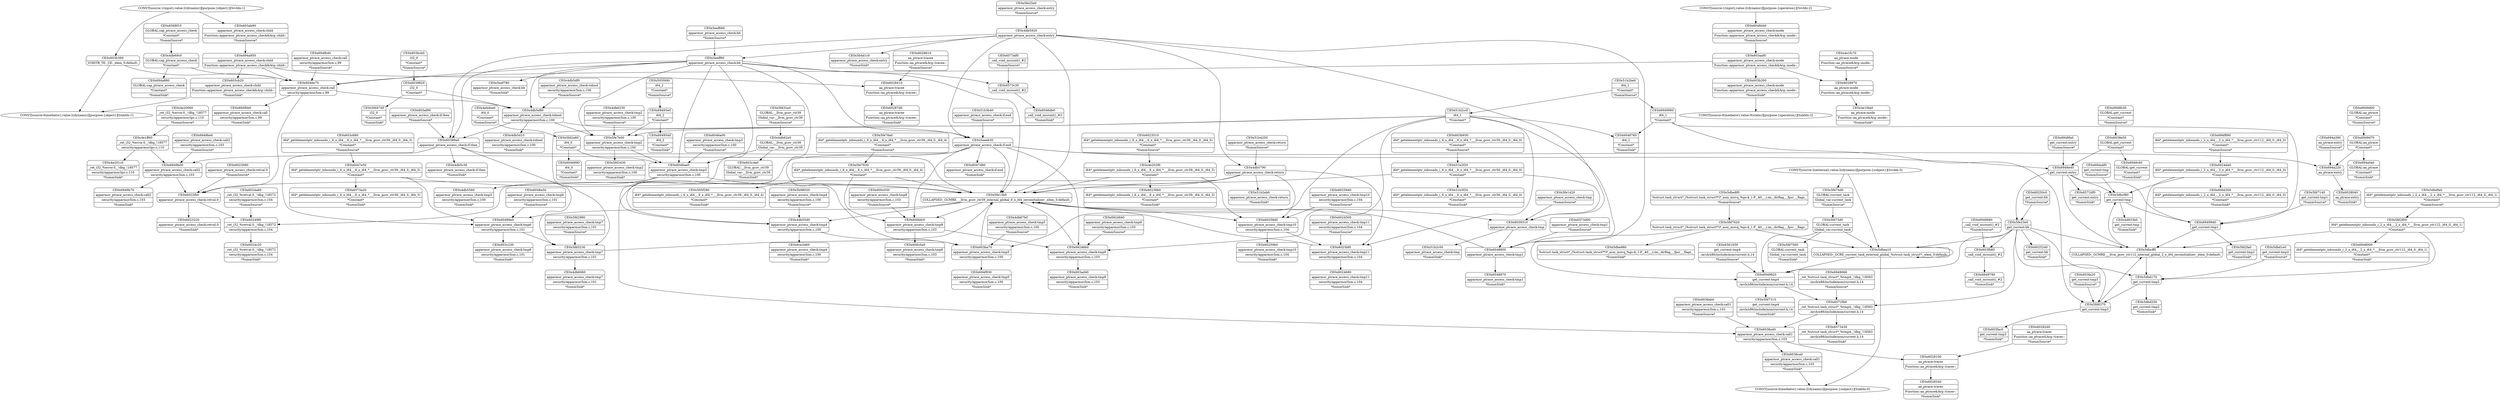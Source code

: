 digraph {
	CE0x6024c20 [shape=record,shape=Mrecord,label="{CE0x6024c20|_ret_i32_%retval.0,_!dbg_!18572|security/apparmor/lsm.c,104|*SummSink*}"]
	CE0x6949960 [shape=record,shape=Mrecord,label="{CE0x6949960|i64_1|*Constant*}"]
	CE0x4db55d0 [shape=record,shape=Mrecord,label="{CE0x4db55d0|apparmor_ptrace_access_check:tmp4|security/apparmor/lsm.c,100}"]
	CE0x4db5920 [shape=record,shape=Mrecord,label="{CE0x4db5920|apparmor_ptrace_access_check:entry}"]
	CE0x603fa20 [shape=record,shape=Mrecord,label="{CE0x603fa20|get_current:tmp3|*SummSource*}"]
	CE0x6573d00 [shape=record,shape=Mrecord,label="{CE0x6573d00|apparmor_ptrace_access_check:tmp1|*SummSource*}"]
	CE0x603cb20 [shape=record,shape=Mrecord,label="{CE0x603cb20|apparmor_ptrace_access_check:child|Function::apparmor_ptrace_access_check&Arg::child::|*SummSink*}"]
	CE0x6561650 [shape=record,shape=Mrecord,label="{CE0x6561650|get_current:tmp4|./arch/x86/include/asm/current.h,14|*SummSource*}"]
	CE0x694a950 [shape=record,shape=Mrecord,label="{CE0x694a950|apparmor_ptrace_access_check:child|Function::apparmor_ptrace_access_check&Arg::child::}"]
	CE0x5fd2a80 [shape=record,shape=Mrecord,label="{CE0x5fd2a80|i64_0|*Constant*}"]
	CE0x4db5560 [shape=record,shape=Mrecord,label="{CE0x4db5560|apparmor_ptrace_access_check:tmp3|security/apparmor/lsm.c,100|*SummSink*}"]
	CE0x51b2be0 [shape=record,shape=Mrecord,label="{CE0x51b2be0|i64_1|*Constant*|*SummSource*}"]
	CE0x5fd7310 [shape=record,shape=Mrecord,label="{CE0x5fd7310|get_current:tmp4|./arch/x86/include/asm/current.h,14|*SummSink*}"]
	CE0x6048870 [shape=record,shape=Mrecord,label="{CE0x6048870|apparmor_ptrace_access_check:tmp1|*SummSink*}"]
	CE0x694a880 [shape=record,shape=Mrecord,label="{CE0x694a880|GLOBAL:cap_ptrace_access_check|*Constant*|*SummSink*}"]
	CE0x5fe1420 [shape=record,shape=Mrecord,label="{CE0x5fe1420|apparmor_ptrace_access_check:tmp|*SummSource*}"]
	CE0x4e1ff40 [shape=record,shape=Mrecord,label="{CE0x4e1ff40|_ret_i32_%error.0,_!dbg_!18577|security/apparmor/ipc.c,110}"]
	CE0x6046990 [shape=record,shape=Mrecord,label="{CE0x6046990|i64_0|*Constant*|*SummSink*}"]
	CE0x505f280 [shape=record,shape=Mrecord,label="{CE0x505f280|i64*_getelementptr_inbounds_(_6_x_i64_,_6_x_i64_*___llvm_gcov_ctr39,_i64_0,_i64_4)|*Constant*|*SummSink*}"]
	CE0x6046a00 [shape=record,shape=Mrecord,label="{CE0x6046a00|apparmor_ptrace_access_check:tmp3|security/apparmor/lsm.c,100|*SummSource*}"]
	CE0x600d300 [shape=record,shape=Mrecord,label="{CE0x600d300|i64*_getelementptr_inbounds_(_2_x_i64_,_2_x_i64_*___llvm_gcov_ctr112,_i64_0,_i64_0)|*Constant*|*SummSink*}"]
	CE0x6046db0 [shape=record,shape=Mrecord,label="{CE0x6046db0|_call_void_mcount()_#2|*SummSink*}"]
	CE0x5dbe8f0 [shape=record,shape=Mrecord,label="{CE0x5dbe8f0|%struct.task_struct*_(%struct.task_struct**)*_asm_movq_%gs:$_1:P_,$0_,_r,im,_dirflag_,_fpsr_,_flags_|*SummSource*}"]
	CE0x5fd7560 [shape=record,shape=Mrecord,label="{CE0x5fd7560|GLOBAL:current_task|Global_var:current_task|*SummSink*}"]
	CE0x4db6060 [shape=record,shape=Mrecord,label="{CE0x4db6060|apparmor_ptrace_access_check:tmp7|security/apparmor/lsm.c,101|*SummSink*}"]
	CE0x4ebdea0 [shape=record,shape=Mrecord,label="{CE0x4ebdea0|i64_0|*Constant*|*SummSource*}"]
	CE0x6038a40 [shape=record,shape=Mrecord,label="{CE0x6038a40|apparmor_ptrace_access_check:call1|security/apparmor/lsm.c,103}"]
	CE0x6572df0 [shape=record,shape=Mrecord,label="{CE0x6572df0|get_current:entry|*SummSink*}"]
	CE0x6039310 [shape=record,shape=Mrecord,label="{CE0x6039310|apparmor_ptrace_access_check:tmp}"]
	CE0x6573c30 [shape=record,shape=Mrecord,label="{CE0x6573c30|_call_void_mcount()_#2}"]
	"CONST[source:0(mediator),value:2(dynamic)][purpose:{object}][SnkIdx:1]"
	CE0x60259b0 [shape=record,shape=Mrecord,label="{CE0x60259b0|apparmor_ptrace_access_check:tmp10|security/apparmor/lsm.c,104|*SummSink*}"]
	CE0x5b4d1c0 [shape=record,shape=Mrecord,label="{CE0x5b4d1c0|apparmor_ptrace_access_check:entry|*SummSink*}"]
	CE0x4e1fc70 [shape=record,shape=Mrecord,label="{CE0x4e1fc70|aa_ptrace:mode|Function::aa_ptrace&Arg::mode::|*SummSource*}"]
	CE0x603b200 [shape=record,shape=Mrecord,label="{CE0x603b200|apparmor_ptrace_access_check:mode|Function::apparmor_ptrace_access_check&Arg::mode::|*SummSink*}"]
	CE0x694a380 [shape=record,shape=Mrecord,label="{CE0x694a380|aa_ptrace:entry|*SummSource*}"]
	"CONST[source:2(external),value:2(dynamic)][purpose:{subject}][SrcIdx:3]"
	CE0x694f930 [shape=record,shape=Mrecord,label="{CE0x694f930|apparmor_ptrace_access_check:tmp5|security/apparmor/lsm.c,100|*SummSink*}"]
	CE0x6038ab0 [shape=record,shape=Mrecord,label="{CE0x6038ab0|apparmor_ptrace_access_check:call1|security/apparmor/lsm.c,103|*SummSource*}"]
	CE0x694a0a0 [shape=record,shape=Mrecord,label="{CE0x694a0a0|GLOBAL:aa_ptrace|*Constant*|*SummSink*}"]
	CE0x4d933b0 [shape=record,shape=Mrecord,label="{CE0x4d933b0|get_current:tmp|*SummSink*}"]
	CE0x5fd2f00 [shape=record,shape=Mrecord,label="{CE0x5fd2f00|i64*_getelementptr_inbounds_(_2_x_i64_,_2_x_i64_*___llvm_gcov_ctr112,_i64_0,_i64_1)|*Constant*}"]
	CE0x6573a20 [shape=record,shape=Mrecord,label="{CE0x6573a20|i64*_getelementptr_inbounds_(_6_x_i64_,_6_x_i64_*___llvm_gcov_ctr39,_i64_0,_i64_3)|*Constant*|*SummSink*}"]
	CE0x6949be0 [shape=record,shape=Mrecord,label="{CE0x6949be0|apparmor_ptrace_access_check:call2|security/apparmor/lsm.c,103|*SummSource*}"]
	CE0x5fd3430 [shape=record,shape=Mrecord,label="{CE0x5fd3430|apparmor_ptrace_access_check:tmp2|security/apparmor/lsm.c,100|*SummSink*}"]
	CE0x6024a60 [shape=record,shape=Mrecord,label="{CE0x6024a60|_ret_i32_%retval.0,_!dbg_!18572|security/apparmor/lsm.c,104|*SummSource*}"]
	CE0x6949680 [shape=record,shape=Mrecord,label="{CE0x6949680|_call_void_mcount()_#2|*SummSource*}"]
	CE0x603ab90 [shape=record,shape=Mrecord,label="{CE0x603ab90|apparmor_ptrace_access_check:child|Function::apparmor_ptrace_access_check&Arg::child::|*SummSource*}"]
	CE0x60249f0 [shape=record,shape=Mrecord,label="{CE0x60249f0|_ret_i32_%retval.0,_!dbg_!18572|security/apparmor/lsm.c,104}"]
	CE0x5dbcf80 [shape=record,shape=Mrecord,label="{CE0x5dbcf80|get_current:tmp}"]
	CE0x51b2c50 [shape=record,shape=Mrecord,label="{CE0x51b2c50|apparmor_ptrace_access_check:tmp|*SummSink*}"]
	CE0x6028610 [shape=record,shape=Mrecord,label="{CE0x6028610|aa_ptrace:tracee|Function::aa_ptrace&Arg::tracee::|*SummSource*}"]
	CE0x4e1fda0 [shape=record,shape=Mrecord,label="{CE0x4e1fda0|aa_ptrace:mode|Function::aa_ptrace&Arg::mode::|*SummSink*}"]
	CE0x5fe25e0 [shape=record,shape=Mrecord,label="{CE0x5fe25e0|apparmor_ptrace_access_check:entry|*SummSource*}"]
	CE0x505f490 [shape=record,shape=Mrecord,label="{CE0x505f490|i64_2|*Constant*|*SummSource*}"]
	CE0x603ad40 [shape=record,shape=Mrecord,label="{CE0x603ad40|apparmor_ptrace_access_check:tmp9|security/apparmor/lsm.c,103|*SummSink*}"]
	CE0x5fd3230 [shape=record,shape=Mrecord,label="{CE0x5fd3230|apparmor_ptrace_access_check:tmp7|security/apparmor/lsm.c,101}"]
	CE0x4db69c0 [shape=record,shape=Mrecord,label="{CE0x4db69c0|GLOBAL:cap_ptrace_access_check|*Constant*}"]
	CE0x4e201c0 [shape=record,shape=Mrecord,label="{CE0x4e201c0|_ret_i32_%error.0,_!dbg_!18577|security/apparmor/ipc.c,110|*SummSink*}"]
	CE0x6024680 [shape=record,shape=Mrecord,label="{CE0x6024680|apparmor_ptrace_access_check:tmp11|security/apparmor/lsm.c,104|*SummSink*}"]
	CE0x6948c60 [shape=record,shape=Mrecord,label="{CE0x6948c60|GLOBAL:get_current|*Constant*|*SummSink*}"]
	CE0x5fd32a0 [shape=record,shape=Mrecord,label="{CE0x5fd32a0|GLOBAL:__llvm_gcov_ctr39|Global_var:__llvm_gcov_ctr39|*SummSource*}"]
	CE0x603fb80 [shape=record,shape=Mrecord,label="{CE0x603fb80|_call_void_mcount()_#2}"]
	CE0x6023220 [shape=record,shape=Mrecord,label="{CE0x6023220|apparmor_ptrace_access_check:retval.0|*SummSink*}"]
	CE0x6046ae0 [shape=record,shape=Mrecord,label="{CE0x6046ae0|apparmor_ptrace_access_check:tmp3|security/apparmor/lsm.c,100}"]
	CE0x60250c0 [shape=record,shape=Mrecord,label="{CE0x60250c0|get_current:bb|*SummSource*}"]
	CE0x6949780 [shape=record,shape=Mrecord,label="{CE0x6949780|_call_void_mcount()_#2|*SummSink*}"]
	CE0x694a220 [shape=record,shape=Mrecord,label="{CE0x694a220|aa_ptrace:entry}"]
	CE0x603b930 [shape=record,shape=Mrecord,label="{CE0x603b930|i64*_getelementptr_inbounds_(_6_x_i64_,_6_x_i64_*___llvm_gcov_ctr39,_i64_0,_i64_0)|*Constant*|*SummSource*}"]
	CE0x60489e0 [shape=record,shape=Mrecord,label="{CE0x60489e0|apparmor_ptrace_access_check:tmp6|security/apparmor/lsm.c,101}"]
	CE0x60282d0 [shape=record,shape=Mrecord,label="{CE0x60282d0|aa_ptrace:tracer|Function::aa_ptrace&Arg::tracer::|*SummSource*}"]
	CE0x51b4200 [shape=record,shape=Mrecord,label="{CE0x51b4200|apparmor_ptrace_access_check:return|*SummSource*}"]
	CE0x6024da0 [shape=record,shape=Mrecord,label="{CE0x6024da0|i64*_getelementptr_inbounds_(_2_x_i64_,_2_x_i64_*___llvm_gcov_ctr112,_i64_0,_i64_0)|*Constant*}"]
	CE0x6022fb0 [shape=record,shape=Mrecord,label="{CE0x6022fb0|apparmor_ptrace_access_check:retval.0}"]
	CE0x5fe13b0 [shape=record,shape=Mrecord,label="{CE0x5fe13b0|COLLAPSED:_GCMRE___llvm_gcov_ctr39_internal_global_6_x_i64_zeroinitializer:_elem_0:default:}"]
	CE0x5eef680 [shape=record,shape=Mrecord,label="{CE0x5eef680|apparmor_ptrace_access_check:bb|*SummSource*}"]
	CE0x5eef780 [shape=record,shape=Mrecord,label="{CE0x5eef780|apparmor_ptrace_access_check:bb|*SummSink*}"]
	CE0x5fd2fa0 [shape=record,shape=Mrecord,label="{CE0x5fd2fa0|get_current:tmp1|*SummSink*}"]
	CE0x600bfc0 [shape=record,shape=Mrecord,label="{CE0x600bfc0|apparmor_ptrace_access_check:tmp8|security/apparmor/lsm.c,103}"]
	CE0x6023bf0 [shape=record,shape=Mrecord,label="{CE0x6023bf0|apparmor_ptrace_access_check:tmp11|security/apparmor/lsm.c,104}"]
	CE0x6948e40 [shape=record,shape=Mrecord,label="{CE0x6948e40|get_current:entry}"]
	CE0x5fd7140 [shape=record,shape=Mrecord,label="{CE0x5fd7140|get_current:tmp1|*SummSource*}"]
	CE0x51b3b40 [shape=record,shape=Mrecord,label="{CE0x51b3b40|apparmor_ptrace_access_check:if.end|*SummSource*}"]
	"CONST[source:1(input),value:2(dynamic)][purpose:{object}][SrcIdx:1]"
	CE0x603ba70 [shape=record,shape=Mrecord,label="{CE0x603ba70|apparmor_ptrace_access_check:tmp5|security/apparmor/lsm.c,100}"]
	CE0x5b98020 [shape=record,shape=Mrecord,label="{CE0x5b98020|apparmor_ptrace_access_check:tmp4|security/apparmor/lsm.c,100|*SummSource*}"]
	CE0x6949b70 [shape=record,shape=Mrecord,label="{CE0x6949b70|apparmor_ptrace_access_check:call2|security/apparmor/lsm.c,103|*SummSink*}"]
	CE0x4db5d80 [shape=record,shape=Mrecord,label="{CE0x4db5d80|apparmor_ptrace_access_check:tobool|security/apparmor/lsm.c,100}"]
	CE0x6047d80 [shape=record,shape=Mrecord,label="{CE0x6047d80|apparmor_ptrace_access_check:if.end|*SummSink*}"]
	CE0x603bcb0 [shape=record,shape=Mrecord,label="{CE0x603bcb0|i32_0|*Constant*|*SummSource*}"]
	CE0x4db5d10 [shape=record,shape=Mrecord,label="{CE0x4db5d10|apparmor_ptrace_access_check:tobool|security/apparmor/lsm.c,100|*SummSink*}"]
	CE0x5dbea10 [shape=record,shape=Mrecord,label="{CE0x5dbea10|COLLAPSED:_GCRE_current_task_external_global_%struct.task_struct*:_elem_0:default:}"]
	CE0x6038e50 [shape=record,shape=Mrecord,label="{CE0x6038e50|GLOBAL:get_current|*Constant*}"]
	CE0x6028410 [shape=record,shape=Mrecord,label="{CE0x6028410|aa_ptrace:tracee|Function::aa_ptrace&Arg::tracee::}"]
	CE0x6028970 [shape=record,shape=Mrecord,label="{CE0x6028970|aa_ptrace:mode|Function::aa_ptrace&Arg::mode::}"]
	CE0x6949060 [shape=record,shape=Mrecord,label="{CE0x6949060|_ret_%struct.task_struct*_%tmp4,_!dbg_!18563|./arch/x86/include/asm/current.h,14|*SummSource*}"]
	CE0x5fe7b00 [shape=record,shape=Mrecord,label="{CE0x5fe7b00|apparmor_ptrace_access_check:tmp2|security/apparmor/lsm.c,100}"]
	CE0x6949d70 [shape=record,shape=Mrecord,label="{CE0x6949d70|GLOBAL:aa_ptrace|*Constant*}"]
	CE0x6023510 [shape=record,shape=Mrecord,label="{CE0x6023510|i64*_getelementptr_inbounds_(_6_x_i64_,_6_x_i64_*___llvm_gcov_ctr39,_i64_0,_i64_5)|*Constant*|*SummSource*}"]
	CE0x5dbd1e0 [shape=record,shape=Mrecord,label="{CE0x5dbd1e0|get_current:tmp2|*SummSource*}"]
	CE0x6025940 [shape=record,shape=Mrecord,label="{CE0x6025940|apparmor_ptrace_access_check:tmp10|security/apparmor/lsm.c,104|*SummSource*}"]
	CE0x4e202f0 [shape=record,shape=Mrecord,label="{CE0x4e202f0|i64*_getelementptr_inbounds_(_6_x_i64_,_6_x_i64_*___llvm_gcov_ctr39,_i64_0,_i64_5)|*Constant*}"]
	CE0x69493e0 [shape=record,shape=Mrecord,label="{CE0x69493e0|i64_2|*Constant*}"]
	CE0x600c030 [shape=record,shape=Mrecord,label="{CE0x600c030|apparmor_ptrace_access_check:tmp8|security/apparmor/lsm.c,103|*SummSource*}"]
	CE0x6039820 [shape=record,shape=Mrecord,label="{CE0x6039820|i32_0|*Constant*}"]
	CE0x5fd74d0 [shape=record,shape=Mrecord,label="{CE0x5fd74d0|GLOBAL:current_task|Global_var:current_task|*SummSource*}"]
	CE0x6028040 [shape=record,shape=Mrecord,label="{CE0x6028040|aa_ptrace:entry|*SummSink*}"]
	"CONST[source:0(mediator),value:0(static)][purpose:{operation}][SnkIdx:2]"
	CE0x5fd2990 [shape=record,shape=Mrecord,label="{CE0x5fd2990|apparmor_ptrace_access_check:tmp7|security/apparmor/lsm.c,101|*SummSource*}"]
	CE0x4db5790 [shape=record,shape=Mrecord,label="{CE0x4db5790|apparmor_ptrace_access_check:return}"]
	CE0x60389a0 [shape=record,shape=Mrecord,label="{CE0x60389a0|apparmor_ptrace_access_check:if.then}"]
	CE0x6048a50 [shape=record,shape=Mrecord,label="{CE0x6048a50|apparmor_ptrace_access_check:tmp6|security/apparmor/lsm.c,101|*SummSource*}"]
	CE0x6948000 [shape=record,shape=Mrecord,label="{CE0x6948000|i64*_getelementptr_inbounds_(_2_x_i64_,_2_x_i64_*___llvm_gcov_ctr112,_i64_0,_i64_1)|*Constant*|*SummSink*}"]
	CE0x6028340 [shape=record,shape=Mrecord,label="{CE0x6028340|aa_ptrace:tracer|Function::aa_ptrace&Arg::tracer::|*SummSink*}"]
	CE0x60236b0 [shape=record,shape=Mrecord,label="{CE0x60236b0|i64*_getelementptr_inbounds_(_6_x_i64_,_6_x_i64_*___llvm_gcov_ctr39,_i64_0,_i64_5)|*Constant*|*SummSink*}"]
	CE0x4db6230 [shape=record,shape=Mrecord,label="{CE0x4db6230|apparmor_ptrace_access_check:tmp2|security/apparmor/lsm.c,100|*SummSource*}"]
	CE0x5fd6370 [shape=record,shape=Mrecord,label="{CE0x5fd6370|get_current:tmp3}"]
	CE0x4db62a0 [shape=record,shape=Mrecord,label="{CE0x4db62a0|GLOBAL:__llvm_gcov_ctr39|Global_var:__llvm_gcov_ctr39}"]
	CE0x603af90 [shape=record,shape=Mrecord,label="{CE0x603af90|apparmor_ptrace_access_check:if.then|*SummSource*}"]
	CE0x603fac0 [shape=record,shape=Mrecord,label="{CE0x603fac0|get_current:tmp3|*SummSink*}"]
	CE0x4db5df0 [shape=record,shape=Mrecord,label="{CE0x4db5df0|apparmor_ptrace_access_check:tobool|security/apparmor/lsm.c,100|*SummSource*}"]
	CE0x6038ca0 [shape=record,shape=Mrecord,label="{CE0x6038ca0|apparmor_ptrace_access_check:call1|security/apparmor/lsm.c,103|*SummSink*}"]
	CE0x6949b00 [shape=record,shape=Mrecord,label="{CE0x6949b00|apparmor_ptrace_access_check:call2|security/apparmor/lsm.c,103}"]
	"CONST[source:0(mediator),value:2(dynamic)][purpose:{subject}][SnkIdx:0]"
	CE0x5fe23e0 [shape=record,shape=Mrecord,label="{CE0x5fe23e0|get_current:bb}"]
	CE0x694f890 [shape=record,shape=Mrecord,label="{CE0x694f890|i64*_getelementptr_inbounds_(_2_x_i64_,_2_x_i64_*___llvm_gcov_ctr112,_i64_0,_i64_0)|*Constant*|*SummSource*}"]
	CE0x603c230 [shape=record,shape=Mrecord,label="{CE0x603c230|apparmor_ptrace_access_check:tmp6|security/apparmor/lsm.c,101|*SummSink*}"]
	CE0x694fbb0 [shape=record,shape=Mrecord,label="{CE0x694fbb0|apparmor_ptrace_access_check:call|security/apparmor/lsm.c,99|*SummSink*}"]
	CE0x694fb40 [shape=record,shape=Mrecord,label="{CE0x694fb40|apparmor_ptrace_access_check:call|security/apparmor/lsm.c,99|*SummSource*}"]
	CE0x6024500 [shape=record,shape=Mrecord,label="{CE0x6024500|apparmor_ptrace_access_check:tmp11|security/apparmor/lsm.c,104|*SummSource*}"]
	CE0x6949d00 [shape=record,shape=Mrecord,label="{CE0x6949d00|GLOBAL:aa_ptrace|*Constant*|*SummSource*}"]
	CE0x5dbd170 [shape=record,shape=Mrecord,label="{CE0x5dbd170|get_current:tmp2}"]
	CE0x603b360 [shape=record,shape=Mrecord,label="{CE0x603b360|VOIDTB_TE:_CE:_elem_0:default:}"]
	CE0x5fd7620 [shape=record,shape=Mrecord,label="{CE0x5fd7620|%struct.task_struct*_(%struct.task_struct**)*_asm_movq_%gs:$_1:P_,$0_,_r,im,_dirflag_,_fpsr_,_flags_}"]
	CE0x6047e50 [shape=record,shape=Mrecord,label="{CE0x6047e50|i64*_getelementptr_inbounds_(_6_x_i64_,_6_x_i64_*___llvm_gcov_ctr39,_i64_0,_i64_3)|*Constant*}"]
	CE0x6048800 [shape=record,shape=Mrecord,label="{CE0x6048800|apparmor_ptrace_access_check:tmp1}"]
	CE0x5fd47d0 [shape=record,shape=Mrecord,label="{CE0x5fd47d0|i32_0|*Constant*|*SummSink*}"]
	CE0x5fe78a0 [shape=record,shape=Mrecord,label="{CE0x5fe78a0|i64*_getelementptr_inbounds_(_6_x_i64_,_6_x_i64_*___llvm_gcov_ctr39,_i64_0,_i64_4)|*Constant*|*SummSource*}"]
	CE0x5fe7830 [shape=record,shape=Mrecord,label="{CE0x5fe7830|i64*_getelementptr_inbounds_(_6_x_i64_,_6_x_i64_*___llvm_gcov_ctr39,_i64_0,_i64_4)|*Constant*}"]
	CE0x6924840 [shape=record,shape=Mrecord,label="{CE0x6924840|apparmor_ptrace_access_check:tmp9|security/apparmor/lsm.c,103|*SummSource*}"]
	CE0x6023080 [shape=record,shape=Mrecord,label="{CE0x6023080|apparmor_ptrace_access_check:retval.0|*SummSource*}"]
	CE0x603c4a0 [shape=record,shape=Mrecord,label="{CE0x603c4a0|GLOBAL:__llvm_gcov_ctr39|Global_var:__llvm_gcov_ctr39|*SummSink*}"]
	CE0x6949540 [shape=record,shape=Mrecord,label="{CE0x6949540|i64_2|*Constant*|*SummSink*}"]
	CE0x60287d0 [shape=record,shape=Mrecord,label="{CE0x60287d0|aa_ptrace:tracee|Function::aa_ptrace&Arg::tracee::|*SummSink*}"]
	CE0x5dbdfa0 [shape=record,shape=Mrecord,label="{CE0x5dbdfa0|i64*_getelementptr_inbounds_(_2_x_i64_,_2_x_i64_*___llvm_gcov_ctr112,_i64_0,_i64_1)|*Constant*|*SummSource*}"]
	CE0x5dbcff0 [shape=record,shape=Mrecord,label="{CE0x5dbcff0|COLLAPSED:_GCMRE___llvm_gcov_ctr112_internal_global_2_x_i64_zeroinitializer:_elem_0:default:}"]
	CE0x5eeff60 [shape=record,shape=Mrecord,label="{CE0x5eeff60|apparmor_ptrace_access_check:bb}"]
	CE0x6048760 [shape=record,shape=Mrecord,label="{CE0x6048760|i64_1|*Constant*|*SummSink*}"]
	CE0x6948fa0 [shape=record,shape=Mrecord,label="{CE0x6948fa0|get_current:entry|*SummSource*}"]
	CE0x4db67b0 [shape=record,shape=Mrecord,label="{CE0x4db67b0|apparmor_ptrace_access_check:tmp5|security/apparmor/lsm.c,100|*SummSource*}"]
	CE0x51b3f20 [shape=record,shape=Mrecord,label="{CE0x51b3f20|i64*_getelementptr_inbounds_(_6_x_i64_,_6_x_i64_*___llvm_gcov_ctr39,_i64_0,_i64_0)|*Constant*|*SummSink*}"]
	CE0x603aaf0 [shape=record,shape=Mrecord,label="{CE0x603aaf0|apparmor_ptrace_access_check:mode|Function::apparmor_ptrace_access_check&Arg::mode::}"]
	CE0x6948b30 [shape=record,shape=Mrecord,label="{CE0x6948b30|GLOBAL:get_current|*Constant*|*SummSource*}"]
	CE0x5dbd250 [shape=record,shape=Mrecord,label="{CE0x5dbd250|get_current:tmp2|*SummSink*}"]
	CE0x5dbe980 [shape=record,shape=Mrecord,label="{CE0x5dbe980|%struct.task_struct*_(%struct.task_struct**)*_asm_movq_%gs:$_1:P_,$0_,_r,im,_dirflag_,_fpsr_,_flags_|*SummSink*}"]
	CE0x600c0a0 [shape=record,shape=Mrecord,label="{CE0x600c0a0|apparmor_ptrace_access_check:tmp8|security/apparmor/lsm.c,103|*SummSink*}"]
	CE0x6048d40 [shape=record,shape=Mrecord,label="{CE0x6048d40|apparmor_ptrace_access_check:mode|Function::apparmor_ptrace_access_check&Arg::mode::|*SummSource*}"]
	CE0x6046e70 [shape=record,shape=Mrecord,label="{CE0x6046e70|apparmor_ptrace_access_check:call|security/apparmor/lsm.c,99}"]
	CE0x69246b0 [shape=record,shape=Mrecord,label="{CE0x69246b0|apparmor_ptrace_access_check:tmp9|security/apparmor/lsm.c,103}"]
	CE0x6572fb0 [shape=record,shape=Mrecord,label="{CE0x6572fb0|_ret_%struct.task_struct*_%tmp4,_!dbg_!18563|./arch/x86/include/asm/current.h,14}"]
	CE0x694a4f0 [shape=record,shape=Mrecord,label="{CE0x694a4f0|get_current:tmp|*SummSource*}"]
	CE0x51b2f20 [shape=record,shape=Mrecord,label="{CE0x51b2f20|i64*_getelementptr_inbounds_(_6_x_i64_,_6_x_i64_*___llvm_gcov_ctr39,_i64_0,_i64_0)|*Constant*}"]
	CE0x6568f10 [shape=record,shape=Mrecord,label="{CE0x6568f10|GLOBAL:cap_ptrace_access_check|*Constant*|*SummSource*}"]
	CE0x6949820 [shape=record,shape=Mrecord,label="{CE0x6949820|get_current:tmp4|./arch/x86/include/asm/current.h,14}"]
	CE0x5fd73d0 [shape=record,shape=Mrecord,label="{CE0x5fd73d0|GLOBAL:current_task|Global_var:current_task}"]
	CE0x51b2eb0 [shape=record,shape=Mrecord,label="{CE0x51b2eb0|apparmor_ptrace_access_check:return|*SummSink*}"]
	CE0x69499d0 [shape=record,shape=Mrecord,label="{CE0x69499d0|get_current:tmp1}"]
	CE0x6573df0 [shape=record,shape=Mrecord,label="{CE0x6573df0|_call_void_mcount()_#2|*SummSource*}"]
	CE0x603c680 [shape=record,shape=Mrecord,label="{CE0x603c680|i64*_getelementptr_inbounds_(_6_x_i64_,_6_x_i64_*___llvm_gcov_ctr39,_i64_0,_i64_3)|*Constant*|*SummSource*}"]
	CE0x51b2cc0 [shape=record,shape=Mrecord,label="{CE0x51b2cc0|i64_1|*Constant*}"]
	CE0x6028100 [shape=record,shape=Mrecord,label="{CE0x6028100|aa_ptrace:tracer|Function::aa_ptrace&Arg::tracer::}"]
	CE0x6ce3d60 [shape=record,shape=Mrecord,label="{CE0x6ce3d60|apparmor_ptrace_access_check:tmp4|security/apparmor/lsm.c,100|*SummSink*}"]
	CE0x4e20060 [shape=record,shape=Mrecord,label="{CE0x4e20060|_ret_i32_%error.0,_!dbg_!18577|security/apparmor/ipc.c,110|*SummSource*}"]
	"CONST[source:1(input),value:2(dynamic)][purpose:{operation}][SrcIdx:2]"
	CE0x6573430 [shape=record,shape=Mrecord,label="{CE0x6573430|_ret_%struct.task_struct*_%tmp4,_!dbg_!18563|./arch/x86/include/asm/current.h,14|*SummSink*}"]
	CE0x60258d0 [shape=record,shape=Mrecord,label="{CE0x60258d0|apparmor_ptrace_access_check:tmp10|security/apparmor/lsm.c,104}"]
	CE0x4db5c30 [shape=record,shape=Mrecord,label="{CE0x4db5c30|apparmor_ptrace_access_check:if.then|*SummSink*}"]
	CE0x5eeeb30 [shape=record,shape=Mrecord,label="{CE0x5eeeb30|apparmor_ptrace_access_check:if.end}"]
	CE0x6025240 [shape=record,shape=Mrecord,label="{CE0x6025240|get_current:bb|*SummSink*}"]
	CE0x6048800 -> CE0x6048870
	CE0x69499d0 -> CE0x5dbcff0
	CE0x51b2f20 -> CE0x51b3f20
	CE0x4e202f0 -> CE0x60258d0
	CE0x5eeff60 -> CE0x60389a0
	CE0x4db5920 -> CE0x5eeeb30
	CE0x5fe13b0 -> CE0x60489e0
	CE0x5fd2990 -> CE0x5fd3230
	CE0x69493e0 -> CE0x5fe7b00
	CE0x6949be0 -> CE0x6949b00
	CE0x5fd6370 -> CE0x603fac0
	CE0x5eeeb30 -> CE0x5fe13b0
	CE0x6949820 -> CE0x5fd7310
	CE0x6038ca0 -> "CONST[source:0(mediator),value:2(dynamic)][purpose:{subject}][SnkIdx:0]"
	CE0x4ebdea0 -> CE0x5fd2a80
	CE0x5fe7b00 -> CE0x5fd3430
	CE0x6572fb0 -> CE0x6573430
	CE0x51b2cc0 -> CE0x603ba70
	CE0x6924840 -> CE0x69246b0
	CE0x5dbea10 -> CE0x6949820
	CE0x5dbea10 -> "CONST[source:0(mediator),value:2(dynamic)][purpose:{subject}][SnkIdx:0]"
	CE0x694fb40 -> CE0x6046e70
	CE0x5fd3230 -> CE0x4db6060
	CE0x6028100 -> CE0x6028340
	CE0x6038a40 -> CE0x6028100
	CE0x6572fb0 -> CE0x6038a40
	CE0x60389a0 -> CE0x5fd3230
	CE0x5eeeb30 -> CE0x694a220
	CE0x4e202f0 -> CE0x5fe13b0
	CE0x6048800 -> CE0x5fe13b0
	CE0x6047e50 -> CE0x60489e0
	CE0x5fe7830 -> CE0x505f280
	CE0x5dbdfa0 -> CE0x5fd2f00
	CE0x6948e40 -> CE0x5dbcff0
	"CONST[source:2(external),value:2(dynamic)][purpose:{subject}][SrcIdx:3]" -> CE0x5fd74d0
	CE0x505f490 -> CE0x69493e0
	CE0x5fd7620 -> CE0x5dbea10
	CE0x6023510 -> CE0x4e202f0
	CE0x4db55d0 -> CE0x6ce3d60
	CE0x6046e70 -> CE0x6022fb0
	CE0x6949960 -> CE0x5fd6370
	CE0x5fd73d0 -> CE0x5dbea10
	CE0x5dbcff0 -> CE0x5dbcf80
	CE0x6949960 -> CE0x6048760
	CE0x5eeeb30 -> CE0x6949b00
	CE0x694a950 -> CE0x603cb20
	CE0x51b2cc0 -> CE0x5fe7b00
	CE0x4db5920 -> CE0x5b4d1c0
	CE0x5fd32a0 -> CE0x4db62a0
	CE0x6047e50 -> CE0x5fe13b0
	CE0x603c680 -> CE0x6047e50
	CE0x5b98020 -> CE0x4db55d0
	CE0x6948e40 -> CE0x5fe23e0
	"CONST[source:1(input),value:2(dynamic)][purpose:{object}][SrcIdx:1]" -> CE0x603b360
	CE0x6038a40 -> CE0x6038ca0
	CE0x51b2f20 -> CE0x5fe13b0
	CE0x51b3b40 -> CE0x5eeeb30
	CE0x60250c0 -> CE0x5fe23e0
	CE0x5eeff60 -> CE0x6046ae0
	CE0x6039310 -> CE0x6048800
	CE0x60489e0 -> CE0x603c230
	CE0x6023bf0 -> CE0x5fe13b0
	CE0x69499d0 -> CE0x5fd2fa0
	CE0x5fd2f00 -> CE0x5dbd170
	CE0x6048d40 -> CE0x603aaf0
	CE0x5eeeb30 -> CE0x6038a40
	CE0x5fe25e0 -> CE0x4db5920
	CE0x6028970 -> CE0x4e1fda0
	CE0x4db5920 -> CE0x5eeff60
	CE0x5fd3230 -> CE0x5fe13b0
	CE0x4db5920 -> CE0x6048800
	CE0x60389a0 -> CE0x5fe13b0
	CE0x51b2cc0 -> CE0x69246b0
	CE0x6046ae0 -> CE0x4db5560
	CE0x6573df0 -> CE0x6573c30
	CE0x5fe1420 -> CE0x6039310
	CE0x69493e0 -> CE0x6949540
	CE0x69246b0 -> CE0x603ad40
	CE0x5dbcff0 -> CE0x5dbd170
	CE0x6561650 -> CE0x6949820
	CE0x6047e50 -> CE0x6573a20
	CE0x5dbd170 -> CE0x5fd6370
	CE0x5fe23e0 -> CE0x6572fb0
	CE0x6024500 -> CE0x6023bf0
	CE0x6949d70 -> CE0x694a220
	CE0x60389a0 -> CE0x60489e0
	CE0x5eeff60 -> CE0x603ba70
	CE0x4db5790 -> CE0x5fe13b0
	CE0x6948e40 -> CE0x6572df0
	CE0x6949820 -> CE0x6572fb0
	CE0x600c030 -> CE0x600bfc0
	CE0x6573c30 -> CE0x6046db0
	CE0x5dbd170 -> CE0x5dbd250
	CE0x6023080 -> CE0x6022fb0
	CE0x5fd6370 -> CE0x5dbcff0
	CE0x603bcb0 -> CE0x6039820
	CE0x5fe23e0 -> CE0x6025240
	CE0x4db69c0 -> CE0x694a880
	CE0x60258d0 -> CE0x60259b0
	CE0x6024da0 -> CE0x5dbcf80
	CE0x5fd7140 -> CE0x69499d0
	CE0x4db5790 -> CE0x60249f0
	CE0x5dbcf80 -> CE0x69499d0
	CE0x4db62a0 -> CE0x603c4a0
	CE0x603fa20 -> CE0x5fd6370
	CE0x4db6230 -> CE0x5fe7b00
	CE0x5eeff60 -> CE0x5eeeb30
	CE0x603b930 -> CE0x51b2f20
	CE0x6573d00 -> CE0x6048800
	CE0x4db5d80 -> CE0x4db5d10
	CE0x5fe13b0 -> CE0x6039310
	"CONST[source:1(input),value:2(dynamic)][purpose:{object}][SrcIdx:1]" -> CE0x603ab90
	CE0x5eeff60 -> CE0x5fe7b00
	CE0x5eeff60 -> CE0x4db5d80
	CE0x694a380 -> CE0x694a220
	CE0x6568f10 -> CE0x4db69c0
	CE0x5eeeb30 -> CE0x600bfc0
	CE0x60282d0 -> CE0x6028100
	CE0x4db5920 -> CE0x60389a0
	CE0x5eeeb30 -> CE0x69246b0
	CE0x5eeeb30 -> CE0x6047d80
	CE0x6048a50 -> CE0x60489e0
	CE0x5eeff60 -> CE0x5fe13b0
	CE0x694a4f0 -> CE0x5dbcf80
	CE0x5dbd1e0 -> CE0x5dbd170
	"CONST[source:2(external),value:2(dynamic)][purpose:{subject}][SrcIdx:3]" -> CE0x5dbea10
	CE0x6949680 -> CE0x603fb80
	CE0x6022fb0 -> CE0x6023220
	CE0x6023bf0 -> CE0x6024680
	CE0x51b2cc0 -> CE0x5fd3230
	CE0x5fe7b00 -> CE0x6046ae0
	CE0x600bfc0 -> CE0x600c0a0
	CE0x5eeff60 -> CE0x6046e70
	CE0x603aaf0 -> CE0x603b200
	CE0x4db5d80 -> CE0x5eeeb30
	CE0x603fb80 -> CE0x6949780
	CE0x5fd7620 -> CE0x6949820
	CE0x51b2cc0 -> CE0x6048760
	CE0x60389a0 -> CE0x4db5c30
	CE0x4db5d80 -> CE0x5fe7b00
	CE0x5fe23e0 -> CE0x6949820
	CE0x60258d0 -> CE0x6023bf0
	CE0x4db5790 -> CE0x60258d0
	CE0x6949060 -> CE0x6572fb0
	CE0x694f890 -> CE0x6024da0
	CE0x5fe23e0 -> CE0x5fd6370
	CE0x5fe23e0 -> CE0x603fb80
	CE0x51b2cc0 -> CE0x6023bf0
	CE0x5fe13b0 -> CE0x60258d0
	CE0x5fe13b0 -> CE0x600bfc0
	CE0x603ba70 -> CE0x694f930
	"CONST[source:1(input),value:2(dynamic)][purpose:{operation}][SrcIdx:2]" -> CE0x6048d40
	CE0x603aaf0 -> CE0x6046e70
	CE0x51b2cc0 -> CE0x6048800
	CE0x4db5920 -> CE0x6039310
	CE0x6038e50 -> CE0x6948e40
	CE0x5eeeb30 -> CE0x6948e40
	CE0x5fe13b0 -> CE0x4db55d0
	CE0x5fe78a0 -> CE0x5fe7830
	CE0x60249f0 -> CE0x6024c20
	CE0x4db5920 -> CE0x5fe13b0
	CE0x51b2f20 -> CE0x6039310
	CE0x5fe7830 -> CE0x5fe13b0
	CE0x5fd2a80 -> CE0x6046ae0
	CE0x4e1ff40 -> CE0x4e201c0
	CE0x5fe23e0 -> CE0x5dbea10
	CE0x6025940 -> CE0x60258d0
	CE0x6024da0 -> CE0x600d300
	CE0x4db5790 -> CE0x6023bf0
	CE0x603ab90 -> CE0x694a950
	CE0x4e20060 -> CE0x4e1ff40
	CE0x6046ae0 -> CE0x5fe13b0
	CE0x4e1ff40 -> CE0x6949b00
	CE0x4db5790 -> CE0x6022fb0
	CE0x4db55d0 -> CE0x603ba70
	CE0x603b360 -> CE0x6046e70
	CE0x5fd7620 -> CE0x5dbe980
	CE0x51b2be0 -> CE0x51b2cc0
	CE0x5eeff60 -> CE0x4db55d0
	CE0x5dbea10 -> CE0x5dbea10
	CE0x6949d70 -> CE0x694a0a0
	CE0x4db5d80 -> CE0x60389a0
	CE0x603af90 -> CE0x60389a0
	CE0x4db62a0 -> CE0x6046ae0
	CE0x4db5790 -> CE0x51b2eb0
	CE0x6948fa0 -> CE0x6948e40
	CE0x6046e70 -> CE0x4db5d80
	CE0x600bfc0 -> CE0x69246b0
	CE0x6028610 -> CE0x6028410
	CE0x51b2be0 -> CE0x6949960
	CE0x6046e70 -> CE0x694fbb0
	CE0x5dbcf80 -> CE0x4d933b0
	CE0x4db5920 -> CE0x4db5790
	CE0x6039820 -> CE0x5fd47d0
	CE0x603cb20 -> "CONST[source:0(mediator),value:2(dynamic)][purpose:{object}][SnkIdx:1]"
	CE0x6038ab0 -> CE0x6038a40
	CE0x6046ae0 -> CE0x4db55d0
	CE0x5fe7830 -> CE0x600bfc0
	CE0x5eef680 -> CE0x5eeff60
	CE0x5eeff60 -> CE0x6573c30
	CE0x4e202f0 -> CE0x60236b0
	CE0x6949b00 -> CE0x6949b70
	CE0x694a220 -> CE0x6028040
	CE0x694a950 -> CE0x6028410
	CE0x5fe23e0 -> CE0x5dbcff0
	CE0x5fd73d0 -> CE0x6949820
	CE0x5fd2f00 -> CE0x5dbcff0
	CE0x5eeff60 -> CE0x5eef780
	CE0x5fd2f00 -> CE0x6948000
	CE0x5fd74d0 -> CE0x5fd73d0
	CE0x4e1fc70 -> CE0x6028970
	CE0x6948e40 -> CE0x69499d0
	CE0x4db5df0 -> CE0x4db5d80
	CE0x5fd2a80 -> CE0x6046990
	CE0x6949d00 -> CE0x6949d70
	CE0x4db67b0 -> CE0x603ba70
	CE0x6039820 -> CE0x4db5d80
	CE0x694a950 -> CE0x6046e70
	CE0x60489e0 -> CE0x5fd3230
	CE0x6024a60 -> CE0x60249f0
	CE0x6948b30 -> CE0x6038e50
	CE0x603b360 -> "CONST[source:0(mediator),value:2(dynamic)][purpose:{object}][SnkIdx:1]"
	CE0x6948e40 -> CE0x5dbcf80
	CE0x6022fb0 -> CE0x60249f0
	CE0x5fd73d0 -> CE0x5fd7560
	CE0x6046a00 -> CE0x6046ae0
	CE0x51b4200 -> CE0x4db5790
	CE0x6949960 -> CE0x69499d0
	CE0x6949b00 -> CE0x6022fb0
	CE0x4db69c0 -> CE0x6046e70
	CE0x6024da0 -> CE0x5dbcff0
	CE0x5fe23e0 -> CE0x5dbd170
	CE0x6039310 -> CE0x51b2c50
	CE0x69246b0 -> CE0x5fe13b0
	CE0x603aaf0 -> CE0x6028970
	CE0x5dbe8f0 -> CE0x5fd7620
	CE0x6038e50 -> CE0x6948c60
	CE0x603ba70 -> CE0x5fe13b0
	CE0x6028410 -> CE0x60287d0
	CE0x603b200 -> "CONST[source:0(mediator),value:0(static)][purpose:{operation}][SnkIdx:2]"
}